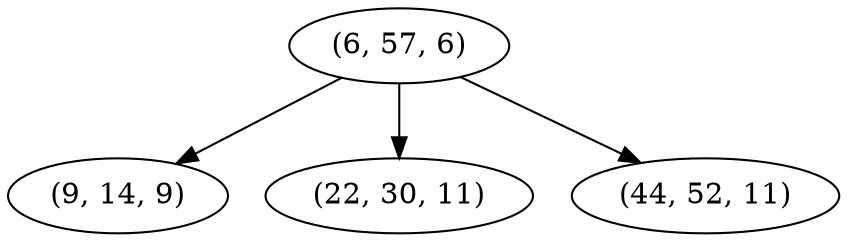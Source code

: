 digraph tree {
    "(6, 57, 6)";
    "(9, 14, 9)";
    "(22, 30, 11)";
    "(44, 52, 11)";
    "(6, 57, 6)" -> "(9, 14, 9)";
    "(6, 57, 6)" -> "(22, 30, 11)";
    "(6, 57, 6)" -> "(44, 52, 11)";
}
